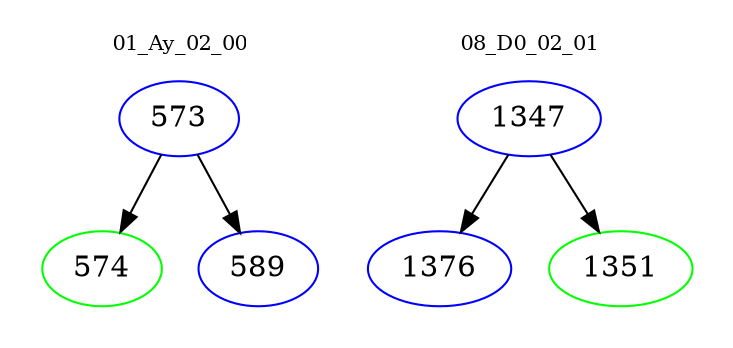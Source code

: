 digraph{
subgraph cluster_0 {
color = white
label = "01_Ay_02_00";
fontsize=10;
T0_573 [label="573", color="blue"]
T0_573 -> T0_574 [color="black"]
T0_574 [label="574", color="green"]
T0_573 -> T0_589 [color="black"]
T0_589 [label="589", color="blue"]
}
subgraph cluster_1 {
color = white
label = "08_D0_02_01";
fontsize=10;
T1_1347 [label="1347", color="blue"]
T1_1347 -> T1_1376 [color="black"]
T1_1376 [label="1376", color="blue"]
T1_1347 -> T1_1351 [color="black"]
T1_1351 [label="1351", color="green"]
}
}

